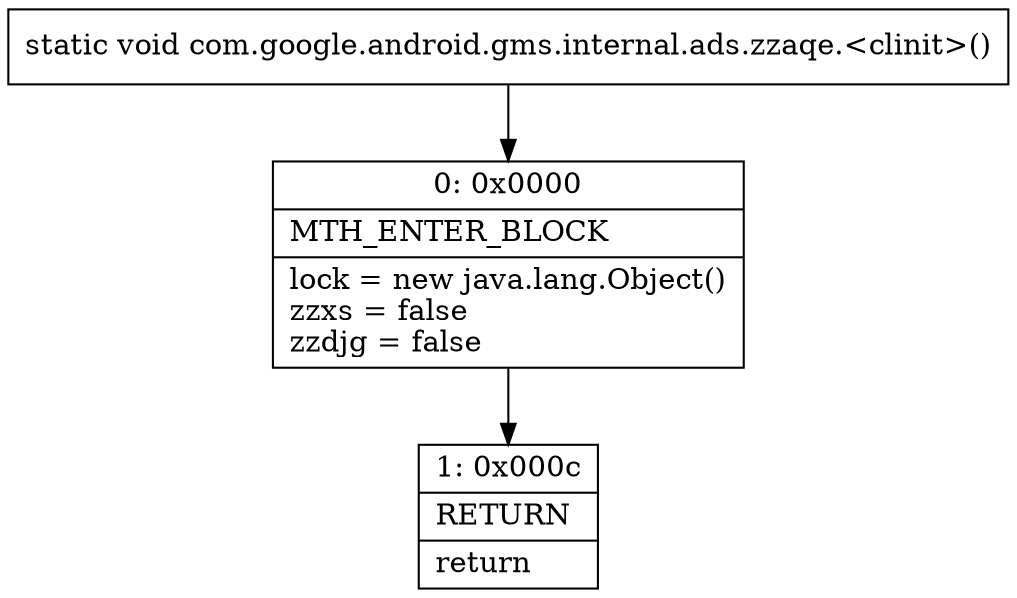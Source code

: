 digraph "CFG forcom.google.android.gms.internal.ads.zzaqe.\<clinit\>()V" {
Node_0 [shape=record,label="{0\:\ 0x0000|MTH_ENTER_BLOCK\l|lock = new java.lang.Object()\lzzxs = false\lzzdjg = false\l}"];
Node_1 [shape=record,label="{1\:\ 0x000c|RETURN\l|return\l}"];
MethodNode[shape=record,label="{static void com.google.android.gms.internal.ads.zzaqe.\<clinit\>() }"];
MethodNode -> Node_0;
Node_0 -> Node_1;
}

